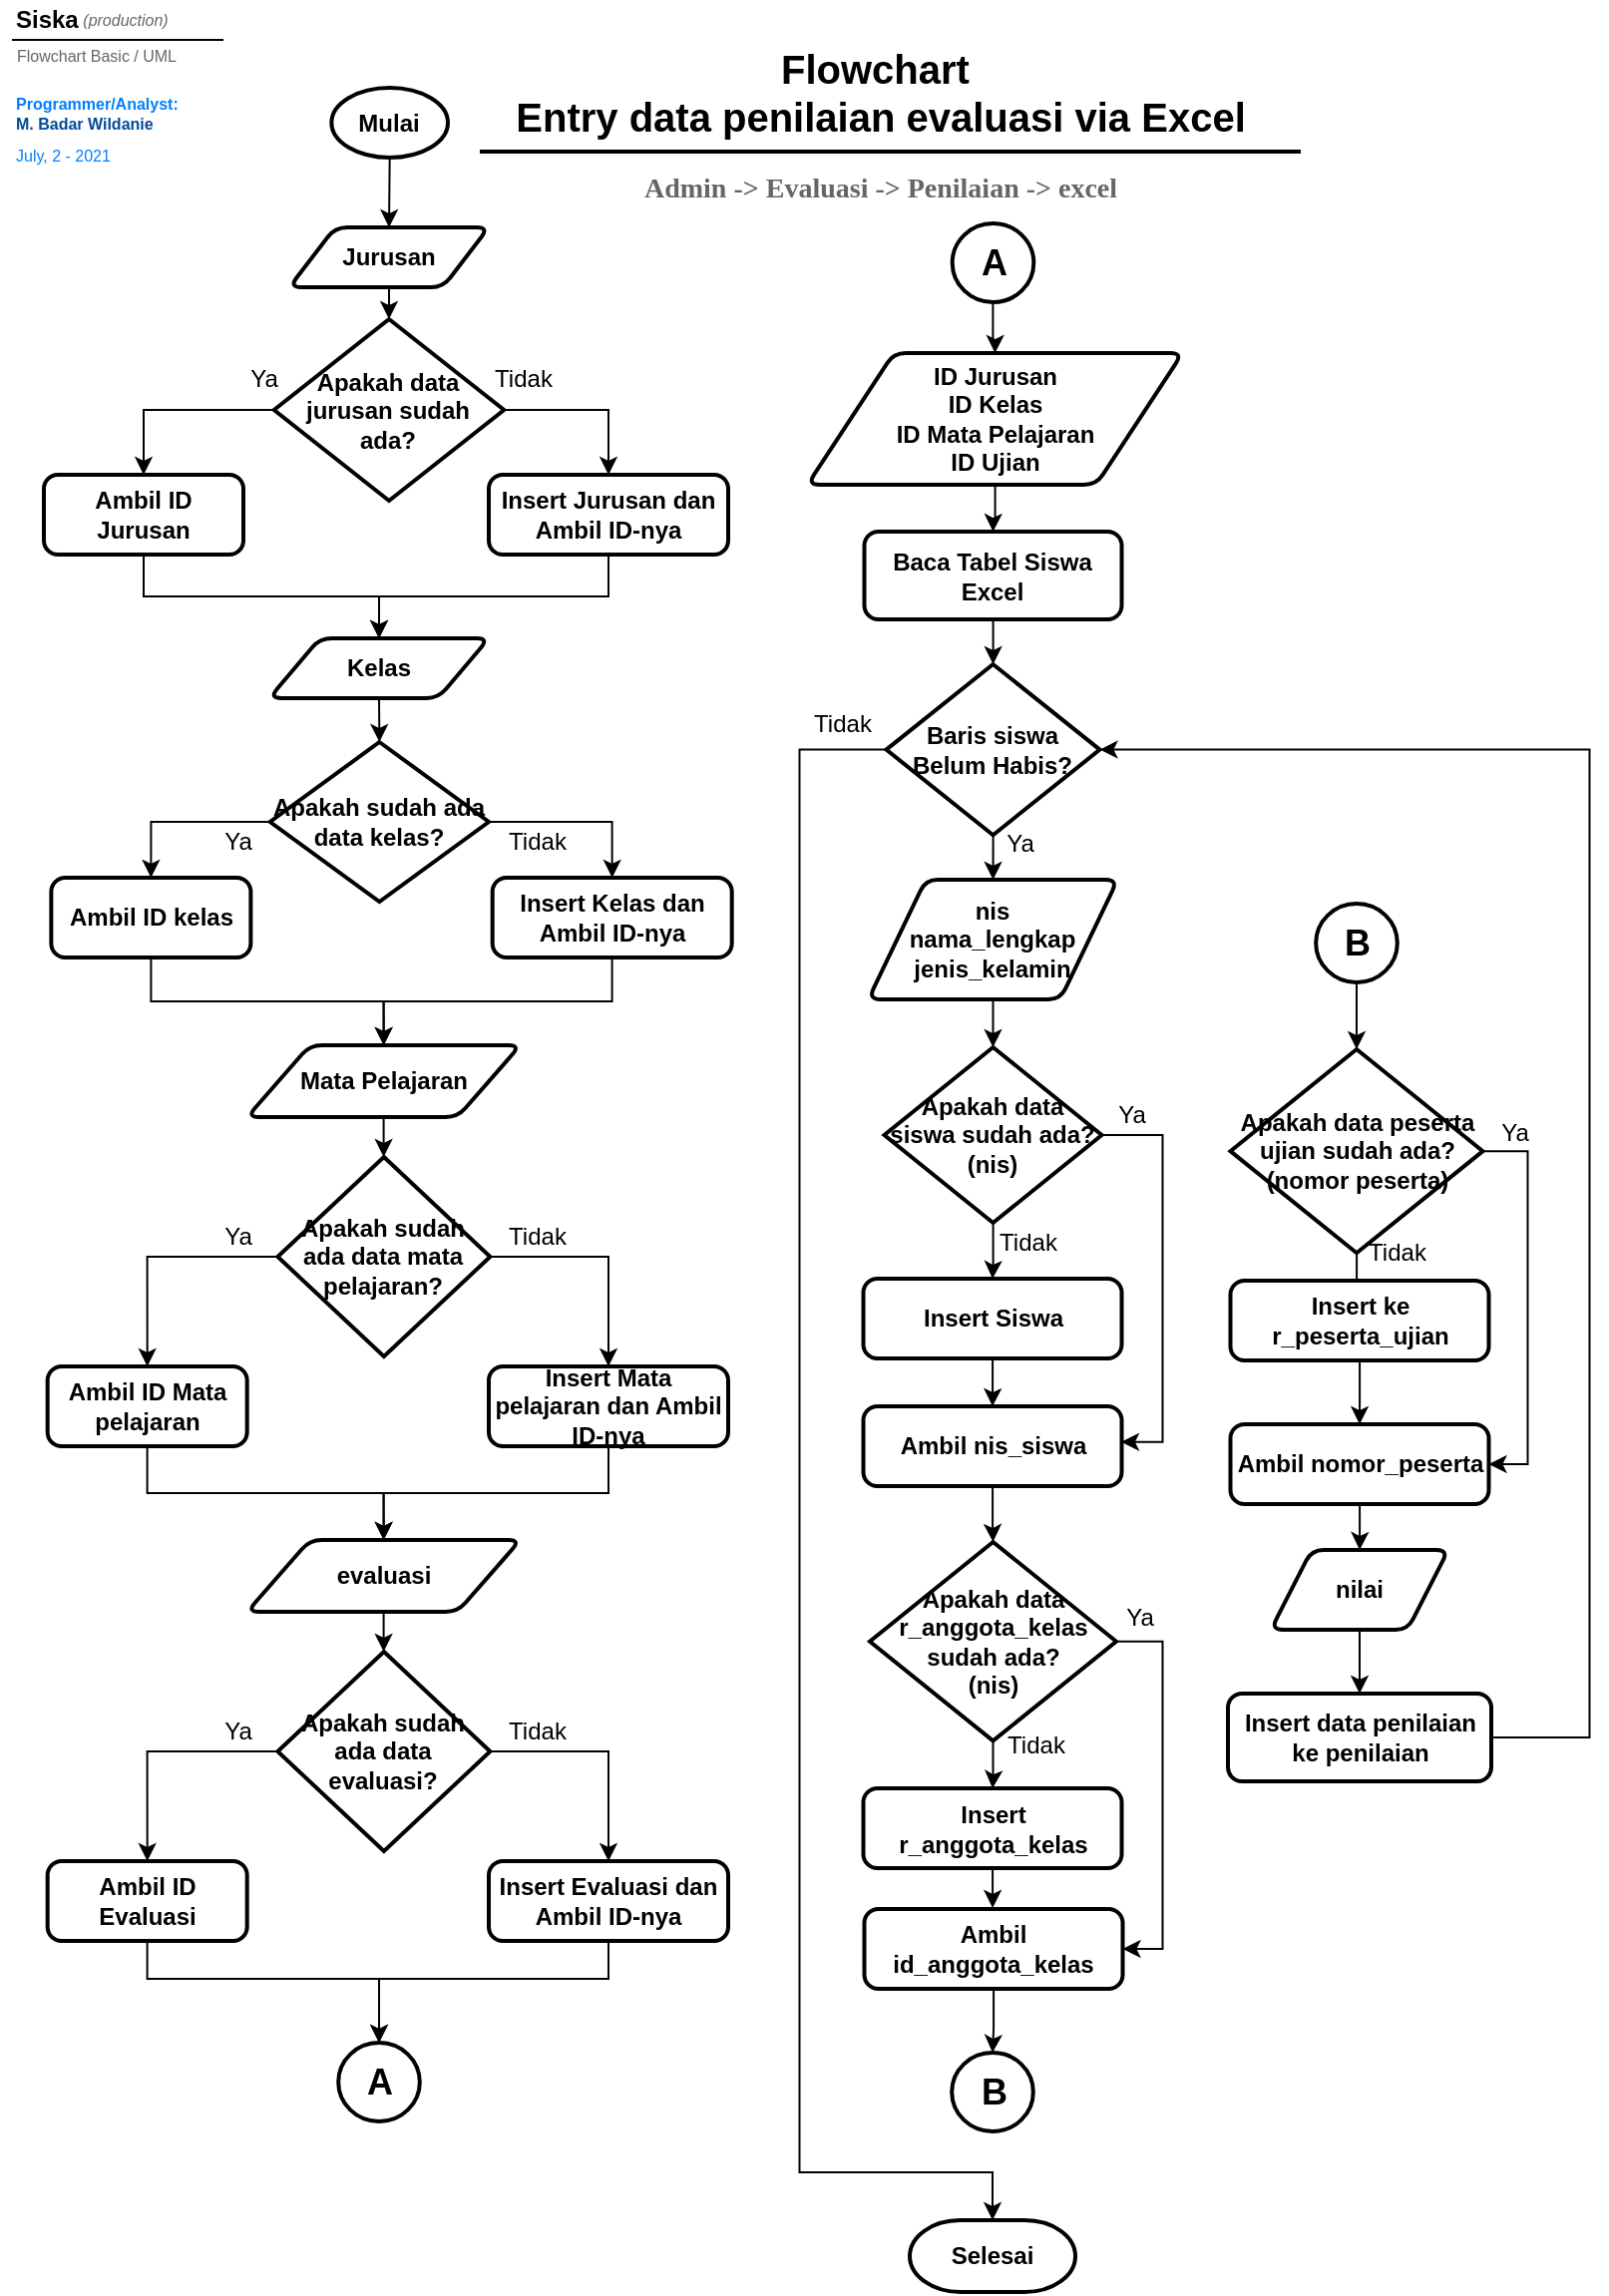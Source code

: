 <mxfile version="14.6.13" type="device"><diagram id="C5RBs43oDa-KdzZeNtuy" name="Page-1"><mxGraphModel dx="852" dy="504" grid="1" gridSize="4" guides="1" tooltips="1" connect="1" arrows="1" fold="1" page="1" pageScale="1" pageWidth="827" pageHeight="1169" math="0" shadow="0"><root><mxCell id="WIyWlLk6GJQsqaUBKTNV-0"/><mxCell id="WIyWlLk6GJQsqaUBKTNV-1" parent="WIyWlLk6GJQsqaUBKTNV-0"/><mxCell id="duIPiLzM7NT2TUCMwSZv-18" style="edgeStyle=orthogonalEdgeStyle;rounded=0;orthogonalLoop=1;jettySize=auto;html=1;exitX=0.5;exitY=1;exitDx=0;exitDy=0;exitPerimeter=0;entryX=0.5;entryY=0;entryDx=0;entryDy=0;fontSize=12;" parent="WIyWlLk6GJQsqaUBKTNV-1" source="duIPiLzM7NT2TUCMwSZv-13" target="duIPiLzM7NT2TUCMwSZv-15" edge="1"><mxGeometry relative="1" as="geometry"/></mxCell><mxCell id="duIPiLzM7NT2TUCMwSZv-13" value="Mulai" style="strokeWidth=2;html=1;shape=mxgraph.flowchart.start_1;whiteSpace=wrap;fontStyle=1;fontSize=12;" parent="WIyWlLk6GJQsqaUBKTNV-1" vertex="1"><mxGeometry x="174.17" y="60" width="58.34" height="35" as="geometry"/></mxCell><mxCell id="duIPiLzM7NT2TUCMwSZv-26" style="edgeStyle=orthogonalEdgeStyle;rounded=0;orthogonalLoop=1;jettySize=auto;html=1;exitX=0.5;exitY=1;exitDx=0;exitDy=0;entryX=0.5;entryY=0;entryDx=0;entryDy=0;fontSize=12;" parent="WIyWlLk6GJQsqaUBKTNV-1" source="duIPiLzM7NT2TUCMwSZv-14" target="duIPiLzM7NT2TUCMwSZv-25" edge="1"><mxGeometry relative="1" as="geometry"/></mxCell><mxCell id="duIPiLzM7NT2TUCMwSZv-14" value="&lt;b&gt;Ambil ID Jurusan&lt;/b&gt;" style="rounded=1;whiteSpace=wrap;html=1;absoluteArcSize=1;arcSize=14;strokeWidth=2;fontSize=12;" parent="WIyWlLk6GJQsqaUBKTNV-1" vertex="1"><mxGeometry x="30" y="254" width="100" height="40" as="geometry"/></mxCell><mxCell id="duIPiLzM7NT2TUCMwSZv-17" style="edgeStyle=orthogonalEdgeStyle;rounded=0;orthogonalLoop=1;jettySize=auto;html=1;exitX=0.5;exitY=1;exitDx=0;exitDy=0;entryX=0.5;entryY=0;entryDx=0;entryDy=0;entryPerimeter=0;fontSize=12;" parent="WIyWlLk6GJQsqaUBKTNV-1" source="duIPiLzM7NT2TUCMwSZv-15" target="duIPiLzM7NT2TUCMwSZv-16" edge="1"><mxGeometry relative="1" as="geometry"/></mxCell><mxCell id="duIPiLzM7NT2TUCMwSZv-15" value="Jurusan" style="shape=parallelogram;html=1;strokeWidth=2;perimeter=parallelogramPerimeter;whiteSpace=wrap;rounded=1;arcSize=12;size=0.23;fontSize=12;fontStyle=1" parent="WIyWlLk6GJQsqaUBKTNV-1" vertex="1"><mxGeometry x="153" y="130" width="100" height="30" as="geometry"/></mxCell><mxCell id="duIPiLzM7NT2TUCMwSZv-19" style="edgeStyle=orthogonalEdgeStyle;rounded=0;orthogonalLoop=1;jettySize=auto;html=1;exitX=0;exitY=0.5;exitDx=0;exitDy=0;exitPerimeter=0;fontSize=12;entryX=0.5;entryY=0;entryDx=0;entryDy=0;" parent="WIyWlLk6GJQsqaUBKTNV-1" source="duIPiLzM7NT2TUCMwSZv-16" target="duIPiLzM7NT2TUCMwSZv-14" edge="1"><mxGeometry relative="1" as="geometry"/></mxCell><mxCell id="duIPiLzM7NT2TUCMwSZv-22" style="edgeStyle=orthogonalEdgeStyle;rounded=0;orthogonalLoop=1;jettySize=auto;html=1;exitX=1;exitY=0.5;exitDx=0;exitDy=0;exitPerimeter=0;entryX=0.5;entryY=0;entryDx=0;entryDy=0;fontSize=12;" parent="WIyWlLk6GJQsqaUBKTNV-1" source="duIPiLzM7NT2TUCMwSZv-16" target="duIPiLzM7NT2TUCMwSZv-21" edge="1"><mxGeometry relative="1" as="geometry"/></mxCell><mxCell id="duIPiLzM7NT2TUCMwSZv-16" value="Apakah data jurusan sudah ada?" style="strokeWidth=2;html=1;shape=mxgraph.flowchart.decision;whiteSpace=wrap;fontSize=12;fontStyle=1" parent="WIyWlLk6GJQsqaUBKTNV-1" vertex="1"><mxGeometry x="145.36" y="176" width="115.27" height="91" as="geometry"/></mxCell><mxCell id="duIPiLzM7NT2TUCMwSZv-20" value="Ya" style="text;html=1;align=center;verticalAlign=middle;resizable=0;points=[];autosize=1;strokeColor=none;fontSize=12;" parent="WIyWlLk6GJQsqaUBKTNV-1" vertex="1"><mxGeometry x="125" y="196" width="30" height="20" as="geometry"/></mxCell><mxCell id="duIPiLzM7NT2TUCMwSZv-27" style="edgeStyle=orthogonalEdgeStyle;rounded=0;orthogonalLoop=1;jettySize=auto;html=1;entryX=0.5;entryY=0;entryDx=0;entryDy=0;fontSize=12;" parent="WIyWlLk6GJQsqaUBKTNV-1" source="duIPiLzM7NT2TUCMwSZv-21" target="duIPiLzM7NT2TUCMwSZv-25" edge="1"><mxGeometry relative="1" as="geometry"/></mxCell><mxCell id="duIPiLzM7NT2TUCMwSZv-21" value="&lt;b&gt;Insert Jurusan dan Ambil ID-nya&lt;/b&gt;" style="rounded=1;whiteSpace=wrap;html=1;absoluteArcSize=1;arcSize=14;strokeWidth=2;fontSize=12;" parent="WIyWlLk6GJQsqaUBKTNV-1" vertex="1"><mxGeometry x="253" y="254" width="120" height="40" as="geometry"/></mxCell><mxCell id="duIPiLzM7NT2TUCMwSZv-23" value="Tidak" style="text;html=1;align=center;verticalAlign=middle;resizable=0;points=[];autosize=1;strokeColor=none;fontSize=12;" parent="WIyWlLk6GJQsqaUBKTNV-1" vertex="1"><mxGeometry x="250" y="196" width="40" height="20" as="geometry"/></mxCell><mxCell id="duIPiLzM7NT2TUCMwSZv-29" style="edgeStyle=orthogonalEdgeStyle;rounded=0;orthogonalLoop=1;jettySize=auto;html=1;exitX=0.5;exitY=1;exitDx=0;exitDy=0;entryX=0.5;entryY=0;entryDx=0;entryDy=0;entryPerimeter=0;fontSize=12;" parent="WIyWlLk6GJQsqaUBKTNV-1" source="duIPiLzM7NT2TUCMwSZv-25" target="duIPiLzM7NT2TUCMwSZv-28" edge="1"><mxGeometry relative="1" as="geometry"/></mxCell><mxCell id="duIPiLzM7NT2TUCMwSZv-25" value="Kelas" style="shape=parallelogram;html=1;strokeWidth=2;perimeter=parallelogramPerimeter;whiteSpace=wrap;rounded=1;arcSize=12;size=0.23;fontSize=12;fontStyle=1" parent="WIyWlLk6GJQsqaUBKTNV-1" vertex="1"><mxGeometry x="143" y="336" width="110" height="30" as="geometry"/></mxCell><mxCell id="duIPiLzM7NT2TUCMwSZv-32" style="edgeStyle=orthogonalEdgeStyle;rounded=0;orthogonalLoop=1;jettySize=auto;html=1;entryX=0.5;entryY=0;entryDx=0;entryDy=0;fontSize=12;exitX=1;exitY=0.5;exitDx=0;exitDy=0;exitPerimeter=0;" parent="WIyWlLk6GJQsqaUBKTNV-1" source="duIPiLzM7NT2TUCMwSZv-28" target="duIPiLzM7NT2TUCMwSZv-31" edge="1"><mxGeometry relative="1" as="geometry"><mxPoint x="271.84" y="448" as="sourcePoint"/><Array as="points"><mxPoint x="315" y="428"/></Array></mxGeometry></mxCell><mxCell id="duIPiLzM7NT2TUCMwSZv-33" style="edgeStyle=orthogonalEdgeStyle;rounded=0;orthogonalLoop=1;jettySize=auto;html=1;entryX=0.5;entryY=0;entryDx=0;entryDy=0;fontSize=12;" parent="WIyWlLk6GJQsqaUBKTNV-1" source="duIPiLzM7NT2TUCMwSZv-28" target="duIPiLzM7NT2TUCMwSZv-30" edge="1"><mxGeometry relative="1" as="geometry"/></mxCell><mxCell id="duIPiLzM7NT2TUCMwSZv-28" value="Apakah sudah ada data kelas?" style="strokeWidth=2;html=1;shape=mxgraph.flowchart.decision;whiteSpace=wrap;fontSize=12;fontStyle=1" parent="WIyWlLk6GJQsqaUBKTNV-1" vertex="1"><mxGeometry x="143.37" y="388" width="109.63" height="80" as="geometry"/></mxCell><mxCell id="duIPiLzM7NT2TUCMwSZv-39" style="edgeStyle=orthogonalEdgeStyle;rounded=0;orthogonalLoop=1;jettySize=auto;html=1;entryX=0.5;entryY=0;entryDx=0;entryDy=0;fontSize=12;" parent="WIyWlLk6GJQsqaUBKTNV-1" source="duIPiLzM7NT2TUCMwSZv-30" target="duIPiLzM7NT2TUCMwSZv-38" edge="1"><mxGeometry relative="1" as="geometry"/></mxCell><mxCell id="duIPiLzM7NT2TUCMwSZv-30" value="&lt;b&gt;Ambil ID kelas&lt;/b&gt;" style="rounded=1;whiteSpace=wrap;html=1;absoluteArcSize=1;arcSize=14;strokeWidth=2;fontSize=12;" parent="WIyWlLk6GJQsqaUBKTNV-1" vertex="1"><mxGeometry x="33.68" y="456" width="100" height="40" as="geometry"/></mxCell><mxCell id="duIPiLzM7NT2TUCMwSZv-40" style="edgeStyle=orthogonalEdgeStyle;rounded=0;orthogonalLoop=1;jettySize=auto;html=1;entryX=0.5;entryY=0;entryDx=0;entryDy=0;fontSize=12;" parent="WIyWlLk6GJQsqaUBKTNV-1" source="duIPiLzM7NT2TUCMwSZv-31" target="duIPiLzM7NT2TUCMwSZv-38" edge="1"><mxGeometry relative="1" as="geometry"/></mxCell><mxCell id="duIPiLzM7NT2TUCMwSZv-31" value="&lt;b&gt;Insert Kelas dan Ambil ID-nya&lt;/b&gt;" style="rounded=1;whiteSpace=wrap;html=1;absoluteArcSize=1;arcSize=14;strokeWidth=2;fontSize=12;" parent="WIyWlLk6GJQsqaUBKTNV-1" vertex="1"><mxGeometry x="254.84" y="456" width="120" height="40" as="geometry"/></mxCell><mxCell id="duIPiLzM7NT2TUCMwSZv-36" value="Ya" style="text;html=1;align=center;verticalAlign=middle;resizable=0;points=[];autosize=1;strokeColor=none;fontSize=12;" parent="WIyWlLk6GJQsqaUBKTNV-1" vertex="1"><mxGeometry x="111.84" y="428" width="30" height="20" as="geometry"/></mxCell><mxCell id="duIPiLzM7NT2TUCMwSZv-37" value="Tidak" style="text;html=1;align=center;verticalAlign=middle;resizable=0;points=[];autosize=1;strokeColor=none;fontSize=12;" parent="WIyWlLk6GJQsqaUBKTNV-1" vertex="1"><mxGeometry x="256.83" y="428" width="40" height="20" as="geometry"/></mxCell><mxCell id="duIPiLzM7NT2TUCMwSZv-59" style="edgeStyle=orthogonalEdgeStyle;rounded=0;orthogonalLoop=1;jettySize=auto;html=1;entryX=0.5;entryY=0;entryDx=0;entryDy=0;entryPerimeter=0;fontSize=12;" parent="WIyWlLk6GJQsqaUBKTNV-1" source="duIPiLzM7NT2TUCMwSZv-38" target="duIPiLzM7NT2TUCMwSZv-58" edge="1"><mxGeometry relative="1" as="geometry"/></mxCell><mxCell id="duIPiLzM7NT2TUCMwSZv-38" value="Mata Pelajaran" style="shape=parallelogram;html=1;strokeWidth=2;perimeter=parallelogramPerimeter;whiteSpace=wrap;rounded=1;arcSize=12;size=0.23;fontSize=12;fontStyle=1" parent="WIyWlLk6GJQsqaUBKTNV-1" vertex="1"><mxGeometry x="131.84" y="540" width="137" height="36" as="geometry"/></mxCell><mxCell id="duIPiLzM7NT2TUCMwSZv-49" style="edgeStyle=orthogonalEdgeStyle;rounded=0;orthogonalLoop=1;jettySize=auto;html=1;entryX=0.5;entryY=0;entryDx=0;entryDy=0;fontSize=12;exitX=1;exitY=0.5;exitDx=0;exitDy=0;exitPerimeter=0;" parent="WIyWlLk6GJQsqaUBKTNV-1" source="duIPiLzM7NT2TUCMwSZv-58" target="duIPiLzM7NT2TUCMwSZv-54" edge="1"><mxGeometry relative="1" as="geometry"><mxPoint x="270.0" y="636" as="sourcePoint"/><Array as="points"><mxPoint x="312.84" y="646"/></Array></mxGeometry></mxCell><mxCell id="duIPiLzM7NT2TUCMwSZv-50" style="edgeStyle=orthogonalEdgeStyle;rounded=0;orthogonalLoop=1;jettySize=auto;html=1;entryX=0.5;entryY=0;entryDx=0;entryDy=0;fontSize=12;" parent="WIyWlLk6GJQsqaUBKTNV-1" source="duIPiLzM7NT2TUCMwSZv-58" target="duIPiLzM7NT2TUCMwSZv-52" edge="1"><mxGeometry relative="1" as="geometry"/></mxCell><mxCell id="duIPiLzM7NT2TUCMwSZv-122" style="edgeStyle=orthogonalEdgeStyle;rounded=0;orthogonalLoop=1;jettySize=auto;html=1;entryX=0.5;entryY=0;entryDx=0;entryDy=0;fontSize=12;" parent="WIyWlLk6GJQsqaUBKTNV-1" source="duIPiLzM7NT2TUCMwSZv-52" target="duIPiLzM7NT2TUCMwSZv-113" edge="1"><mxGeometry relative="1" as="geometry"/></mxCell><mxCell id="duIPiLzM7NT2TUCMwSZv-52" value="&lt;b&gt;Ambil ID Mata pelajaran&lt;/b&gt;" style="rounded=1;whiteSpace=wrap;html=1;absoluteArcSize=1;arcSize=14;strokeWidth=2;fontSize=12;" parent="WIyWlLk6GJQsqaUBKTNV-1" vertex="1"><mxGeometry x="31.84" y="701" width="100" height="40" as="geometry"/></mxCell><mxCell id="duIPiLzM7NT2TUCMwSZv-121" style="edgeStyle=orthogonalEdgeStyle;rounded=0;orthogonalLoop=1;jettySize=auto;html=1;fontSize=12;" parent="WIyWlLk6GJQsqaUBKTNV-1" source="duIPiLzM7NT2TUCMwSZv-54" target="duIPiLzM7NT2TUCMwSZv-113" edge="1"><mxGeometry relative="1" as="geometry"/></mxCell><mxCell id="duIPiLzM7NT2TUCMwSZv-54" value="&lt;b&gt;Insert Mata pelajaran dan Ambil ID-nya&lt;/b&gt;" style="rounded=1;whiteSpace=wrap;html=1;absoluteArcSize=1;arcSize=14;strokeWidth=2;fontSize=12;" parent="WIyWlLk6GJQsqaUBKTNV-1" vertex="1"><mxGeometry x="253.0" y="701" width="120" height="40" as="geometry"/></mxCell><mxCell id="duIPiLzM7NT2TUCMwSZv-55" value="Ya" style="text;html=1;align=center;verticalAlign=middle;resizable=0;points=[];autosize=1;strokeColor=none;fontSize=12;" parent="WIyWlLk6GJQsqaUBKTNV-1" vertex="1"><mxGeometry x="111.84" y="626" width="30" height="20" as="geometry"/></mxCell><mxCell id="duIPiLzM7NT2TUCMwSZv-56" value="Tidak" style="text;html=1;align=center;verticalAlign=middle;resizable=0;points=[];autosize=1;strokeColor=none;fontSize=12;" parent="WIyWlLk6GJQsqaUBKTNV-1" vertex="1"><mxGeometry x="256.83" y="626" width="40" height="20" as="geometry"/></mxCell><mxCell id="duIPiLzM7NT2TUCMwSZv-58" value="Apakah sudah ada data mata pelajaran?" style="strokeWidth=2;html=1;shape=mxgraph.flowchart.decision;whiteSpace=wrap;fontSize=12;fontStyle=1" parent="WIyWlLk6GJQsqaUBKTNV-1" vertex="1"><mxGeometry x="147.2" y="596" width="106.48" height="100" as="geometry"/></mxCell><mxCell id="duIPiLzM7NT2TUCMwSZv-66" style="edgeStyle=orthogonalEdgeStyle;rounded=0;orthogonalLoop=1;jettySize=auto;html=1;entryX=0.5;entryY=0;entryDx=0;entryDy=0;fontSize=18;" parent="WIyWlLk6GJQsqaUBKTNV-1" source="duIPiLzM7NT2TUCMwSZv-64" target="duIPiLzM7NT2TUCMwSZv-65" edge="1"><mxGeometry relative="1" as="geometry"/></mxCell><mxCell id="duIPiLzM7NT2TUCMwSZv-64" value="A" style="verticalLabelPosition=middle;verticalAlign=middle;html=1;shape=mxgraph.flowchart.on-page_reference;fontSize=18;strokeWidth=2;fontStyle=1;labelPosition=center;align=center;" parent="WIyWlLk6GJQsqaUBKTNV-1" vertex="1"><mxGeometry x="485.34" y="128" width="40.81" height="39.5" as="geometry"/></mxCell><mxCell id="duIPiLzM7NT2TUCMwSZv-77" style="edgeStyle=orthogonalEdgeStyle;rounded=0;orthogonalLoop=1;jettySize=auto;html=1;entryX=0.5;entryY=0;entryDx=0;entryDy=0;fontSize=12;" parent="WIyWlLk6GJQsqaUBKTNV-1" source="duIPiLzM7NT2TUCMwSZv-65" target="duIPiLzM7NT2TUCMwSZv-76" edge="1"><mxGeometry relative="1" as="geometry"/></mxCell><mxCell id="duIPiLzM7NT2TUCMwSZv-65" value="ID Jurusan&lt;br&gt;ID Kelas&lt;br&gt;ID Mata Pelajaran&lt;br&gt;ID Ujian" style="shape=parallelogram;html=1;strokeWidth=2;perimeter=parallelogramPerimeter;whiteSpace=wrap;rounded=1;arcSize=12;size=0.23;fontSize=12;fontStyle=1" parent="WIyWlLk6GJQsqaUBKTNV-1" vertex="1"><mxGeometry x="412.75" y="193" width="188" height="66" as="geometry"/></mxCell><mxCell id="duIPiLzM7NT2TUCMwSZv-71" style="edgeStyle=orthogonalEdgeStyle;rounded=0;orthogonalLoop=1;jettySize=auto;html=1;entryX=0.5;entryY=0;entryDx=0;entryDy=0;fontSize=12;" parent="WIyWlLk6GJQsqaUBKTNV-1" source="duIPiLzM7NT2TUCMwSZv-68" target="duIPiLzM7NT2TUCMwSZv-70" edge="1"><mxGeometry relative="1" as="geometry"/></mxCell><mxCell id="WU67nW3TLR3g-rIXpEYd-12" style="edgeStyle=orthogonalEdgeStyle;rounded=0;orthogonalLoop=1;jettySize=auto;html=1;entryX=0.5;entryY=0;entryDx=0;entryDy=0;entryPerimeter=0;" parent="WIyWlLk6GJQsqaUBKTNV-1" source="duIPiLzM7NT2TUCMwSZv-68" target="WU67nW3TLR3g-rIXpEYd-11" edge="1"><mxGeometry relative="1" as="geometry"><Array as="points"><mxPoint x="408.75" y="392"/><mxPoint x="408.75" y="1105"/><mxPoint x="505.75" y="1105"/></Array></mxGeometry></mxCell><mxCell id="duIPiLzM7NT2TUCMwSZv-68" value="&lt;font style=&quot;font-size: 12px&quot;&gt;&lt;b style=&quot;font-size: 12px&quot;&gt;Baris siswa Belum Habis?&lt;/b&gt;&lt;/font&gt;" style="strokeWidth=2;html=1;shape=mxgraph.flowchart.decision;whiteSpace=wrap;fontSize=12;align=center;" parent="WIyWlLk6GJQsqaUBKTNV-1" vertex="1"><mxGeometry x="452.25" y="349" width="107" height="85.6" as="geometry"/></mxCell><mxCell id="duIPiLzM7NT2TUCMwSZv-73" style="edgeStyle=orthogonalEdgeStyle;rounded=0;orthogonalLoop=1;jettySize=auto;html=1;exitX=0.5;exitY=1;exitDx=0;exitDy=0;entryX=0.5;entryY=0;entryDx=0;entryDy=0;entryPerimeter=0;fontSize=12;" parent="WIyWlLk6GJQsqaUBKTNV-1" source="duIPiLzM7NT2TUCMwSZv-70" target="duIPiLzM7NT2TUCMwSZv-72" edge="1"><mxGeometry relative="1" as="geometry"/></mxCell><mxCell id="duIPiLzM7NT2TUCMwSZv-70" value="&lt;b&gt;nis&lt;br&gt;nama_lengkap&lt;br&gt;jenis_kelamin&lt;br&gt;&lt;/b&gt;" style="shape=parallelogram;html=1;strokeWidth=2;perimeter=parallelogramPerimeter;whiteSpace=wrap;rounded=1;arcSize=12;size=0.23;fontSize=12;align=center;" parent="WIyWlLk6GJQsqaUBKTNV-1" vertex="1"><mxGeometry x="443.25" y="457" width="125" height="60" as="geometry"/></mxCell><mxCell id="duIPiLzM7NT2TUCMwSZv-86" style="edgeStyle=orthogonalEdgeStyle;rounded=0;orthogonalLoop=1;jettySize=auto;html=1;entryX=0.5;entryY=0;entryDx=0;entryDy=0;fontSize=12;" parent="WIyWlLk6GJQsqaUBKTNV-1" source="duIPiLzM7NT2TUCMwSZv-72" target="duIPiLzM7NT2TUCMwSZv-82" edge="1"><mxGeometry relative="1" as="geometry"/></mxCell><mxCell id="duIPiLzM7NT2TUCMwSZv-158" style="edgeStyle=orthogonalEdgeStyle;rounded=0;orthogonalLoop=1;jettySize=auto;html=1;fontSize=12;entryX=0.998;entryY=0.447;entryDx=0;entryDy=0;entryPerimeter=0;" parent="WIyWlLk6GJQsqaUBKTNV-1" source="duIPiLzM7NT2TUCMwSZv-72" target="duIPiLzM7NT2TUCMwSZv-156" edge="1"><mxGeometry relative="1" as="geometry"><mxPoint x="590.75" y="769" as="targetPoint"/><Array as="points"><mxPoint x="590.75" y="585"/><mxPoint x="590.75" y="739"/></Array></mxGeometry></mxCell><mxCell id="duIPiLzM7NT2TUCMwSZv-72" value="Apakah data siswa sudah ada?&lt;br&gt;(nis)" style="strokeWidth=2;html=1;shape=mxgraph.flowchart.decision;whiteSpace=wrap;fontSize=12;align=center;fontStyle=1" parent="WIyWlLk6GJQsqaUBKTNV-1" vertex="1"><mxGeometry x="451.25" y="541" width="109" height="88" as="geometry"/></mxCell><mxCell id="duIPiLzM7NT2TUCMwSZv-74" value="Ya" style="text;html=1;align=center;verticalAlign=middle;resizable=0;points=[];autosize=1;strokeColor=none;fontSize=12;" parent="WIyWlLk6GJQsqaUBKTNV-1" vertex="1"><mxGeometry x="504.75" y="429" width="28" height="20" as="geometry"/></mxCell><mxCell id="duIPiLzM7NT2TUCMwSZv-78" style="edgeStyle=orthogonalEdgeStyle;rounded=0;orthogonalLoop=1;jettySize=auto;html=1;fontSize=12;" parent="WIyWlLk6GJQsqaUBKTNV-1" source="duIPiLzM7NT2TUCMwSZv-76" target="duIPiLzM7NT2TUCMwSZv-68" edge="1"><mxGeometry relative="1" as="geometry"/></mxCell><mxCell id="duIPiLzM7NT2TUCMwSZv-76" value="Baca Tabel Siswa Excel" style="rounded=1;whiteSpace=wrap;html=1;absoluteArcSize=1;arcSize=14;strokeWidth=2;fontSize=12;align=center;fontStyle=1" parent="WIyWlLk6GJQsqaUBKTNV-1" vertex="1"><mxGeometry x="441.25" y="282.5" width="129" height="44" as="geometry"/></mxCell><mxCell id="duIPiLzM7NT2TUCMwSZv-157" style="edgeStyle=orthogonalEdgeStyle;rounded=0;orthogonalLoop=1;jettySize=auto;html=1;entryX=0.5;entryY=0;entryDx=0;entryDy=0;fontSize=12;" parent="WIyWlLk6GJQsqaUBKTNV-1" source="duIPiLzM7NT2TUCMwSZv-82" target="duIPiLzM7NT2TUCMwSZv-156" edge="1"><mxGeometry relative="1" as="geometry"/></mxCell><mxCell id="duIPiLzM7NT2TUCMwSZv-82" value="Insert Siswa" style="rounded=1;whiteSpace=wrap;html=1;absoluteArcSize=1;arcSize=14;strokeWidth=2;fontSize=12;align=center;fontStyle=1" parent="WIyWlLk6GJQsqaUBKTNV-1" vertex="1"><mxGeometry x="440.75" y="657" width="129.5" height="40" as="geometry"/></mxCell><mxCell id="duIPiLzM7NT2TUCMwSZv-89" value="Ya" style="text;html=1;align=center;verticalAlign=middle;resizable=0;points=[];autosize=1;strokeColor=none;fontSize=12;" parent="WIyWlLk6GJQsqaUBKTNV-1" vertex="1"><mxGeometry x="560.75" y="565" width="28" height="20" as="geometry"/></mxCell><mxCell id="duIPiLzM7NT2TUCMwSZv-90" value="Tidak" style="text;html=1;align=center;verticalAlign=middle;resizable=0;points=[];autosize=1;strokeColor=none;fontSize=12;" parent="WIyWlLk6GJQsqaUBKTNV-1" vertex="1"><mxGeometry x="500.75" y="629" width="44" height="20" as="geometry"/></mxCell><mxCell id="duIPiLzM7NT2TUCMwSZv-112" style="edgeStyle=orthogonalEdgeStyle;rounded=0;orthogonalLoop=1;jettySize=auto;html=1;entryX=0.5;entryY=0;entryDx=0;entryDy=0;entryPerimeter=0;fontSize=12;" parent="WIyWlLk6GJQsqaUBKTNV-1" source="duIPiLzM7NT2TUCMwSZv-113" target="duIPiLzM7NT2TUCMwSZv-120" edge="1"><mxGeometry relative="1" as="geometry"/></mxCell><mxCell id="duIPiLzM7NT2TUCMwSZv-113" value="evaluasi" style="shape=parallelogram;html=1;strokeWidth=2;perimeter=parallelogramPerimeter;whiteSpace=wrap;rounded=1;arcSize=12;size=0.23;fontSize=12;fontStyle=1" parent="WIyWlLk6GJQsqaUBKTNV-1" vertex="1"><mxGeometry x="131.84" y="788" width="137" height="36" as="geometry"/></mxCell><mxCell id="duIPiLzM7NT2TUCMwSZv-114" style="edgeStyle=orthogonalEdgeStyle;rounded=0;orthogonalLoop=1;jettySize=auto;html=1;entryX=0.5;entryY=0;entryDx=0;entryDy=0;fontSize=12;exitX=1;exitY=0.5;exitDx=0;exitDy=0;exitPerimeter=0;" parent="WIyWlLk6GJQsqaUBKTNV-1" source="duIPiLzM7NT2TUCMwSZv-120" target="duIPiLzM7NT2TUCMwSZv-117" edge="1"><mxGeometry relative="1" as="geometry"><mxPoint x="270.0" y="884" as="sourcePoint"/><Array as="points"><mxPoint x="312.84" y="894"/></Array></mxGeometry></mxCell><mxCell id="duIPiLzM7NT2TUCMwSZv-115" style="edgeStyle=orthogonalEdgeStyle;rounded=0;orthogonalLoop=1;jettySize=auto;html=1;entryX=0.5;entryY=0;entryDx=0;entryDy=0;fontSize=12;" parent="WIyWlLk6GJQsqaUBKTNV-1" source="duIPiLzM7NT2TUCMwSZv-120" target="duIPiLzM7NT2TUCMwSZv-116" edge="1"><mxGeometry relative="1" as="geometry"/></mxCell><mxCell id="duIPiLzM7NT2TUCMwSZv-125" style="edgeStyle=orthogonalEdgeStyle;rounded=0;orthogonalLoop=1;jettySize=auto;html=1;entryX=0.5;entryY=0;entryDx=0;entryDy=0;entryPerimeter=0;fontSize=12;" parent="WIyWlLk6GJQsqaUBKTNV-1" source="duIPiLzM7NT2TUCMwSZv-116" target="duIPiLzM7NT2TUCMwSZv-123" edge="1"><mxGeometry relative="1" as="geometry"><Array as="points"><mxPoint x="82" y="1008"/><mxPoint x="198" y="1008"/></Array></mxGeometry></mxCell><mxCell id="duIPiLzM7NT2TUCMwSZv-116" value="&lt;b&gt;Ambil ID Evaluasi&lt;/b&gt;" style="rounded=1;whiteSpace=wrap;html=1;absoluteArcSize=1;arcSize=14;strokeWidth=2;fontSize=12;" parent="WIyWlLk6GJQsqaUBKTNV-1" vertex="1"><mxGeometry x="31.84" y="949" width="100" height="40" as="geometry"/></mxCell><mxCell id="duIPiLzM7NT2TUCMwSZv-124" style="edgeStyle=orthogonalEdgeStyle;rounded=0;orthogonalLoop=1;jettySize=auto;html=1;entryX=0.5;entryY=0;entryDx=0;entryDy=0;entryPerimeter=0;fontSize=12;" parent="WIyWlLk6GJQsqaUBKTNV-1" source="duIPiLzM7NT2TUCMwSZv-117" target="duIPiLzM7NT2TUCMwSZv-123" edge="1"><mxGeometry relative="1" as="geometry"><Array as="points"><mxPoint x="313" y="1008"/><mxPoint x="198" y="1008"/></Array></mxGeometry></mxCell><mxCell id="duIPiLzM7NT2TUCMwSZv-117" value="&lt;b&gt;Insert Evaluasi dan Ambil ID-nya&lt;/b&gt;" style="rounded=1;whiteSpace=wrap;html=1;absoluteArcSize=1;arcSize=14;strokeWidth=2;fontSize=12;" parent="WIyWlLk6GJQsqaUBKTNV-1" vertex="1"><mxGeometry x="253.0" y="949" width="120" height="40" as="geometry"/></mxCell><mxCell id="duIPiLzM7NT2TUCMwSZv-118" value="Ya" style="text;html=1;align=center;verticalAlign=middle;resizable=0;points=[];autosize=1;strokeColor=none;fontSize=12;" parent="WIyWlLk6GJQsqaUBKTNV-1" vertex="1"><mxGeometry x="111.84" y="874" width="30" height="20" as="geometry"/></mxCell><mxCell id="duIPiLzM7NT2TUCMwSZv-119" value="Tidak" style="text;html=1;align=center;verticalAlign=middle;resizable=0;points=[];autosize=1;strokeColor=none;fontSize=12;" parent="WIyWlLk6GJQsqaUBKTNV-1" vertex="1"><mxGeometry x="256.83" y="874" width="40" height="20" as="geometry"/></mxCell><mxCell id="duIPiLzM7NT2TUCMwSZv-120" value="Apakah sudah ada data evaluasi?" style="strokeWidth=2;html=1;shape=mxgraph.flowchart.decision;whiteSpace=wrap;fontSize=12;fontStyle=1" parent="WIyWlLk6GJQsqaUBKTNV-1" vertex="1"><mxGeometry x="147.2" y="844" width="106.48" height="100" as="geometry"/></mxCell><mxCell id="duIPiLzM7NT2TUCMwSZv-123" value="A" style="verticalLabelPosition=middle;verticalAlign=middle;html=1;shape=mxgraph.flowchart.on-page_reference;fontSize=18;strokeWidth=2;fontStyle=1;labelPosition=center;align=center;" parent="WIyWlLk6GJQsqaUBKTNV-1" vertex="1"><mxGeometry x="177.6" y="1040" width="40.81" height="39.5" as="geometry"/></mxCell><mxCell id="duIPiLzM7NT2TUCMwSZv-126" style="edgeStyle=orthogonalEdgeStyle;rounded=0;orthogonalLoop=1;jettySize=auto;html=1;entryX=0.5;entryY=0;entryDx=0;entryDy=0;fontSize=12;" parent="WIyWlLk6GJQsqaUBKTNV-1" source="duIPiLzM7NT2TUCMwSZv-128" target="duIPiLzM7NT2TUCMwSZv-130" edge="1"><mxGeometry relative="1" as="geometry"/></mxCell><mxCell id="duIPiLzM7NT2TUCMwSZv-127" style="edgeStyle=orthogonalEdgeStyle;rounded=0;orthogonalLoop=1;jettySize=auto;html=1;entryX=1;entryY=0.5;entryDx=0;entryDy=0;fontSize=12;exitX=1;exitY=0.5;exitDx=0;exitDy=0;exitPerimeter=0;" parent="WIyWlLk6GJQsqaUBKTNV-1" source="duIPiLzM7NT2TUCMwSZv-128" target="duIPiLzM7NT2TUCMwSZv-131" edge="1"><mxGeometry relative="1" as="geometry"><Array as="points"><mxPoint x="773.75" y="593"/><mxPoint x="773.75" y="750"/></Array></mxGeometry></mxCell><mxCell id="duIPiLzM7NT2TUCMwSZv-128" value="Apakah data peserta ujian sudah ada?&lt;br&gt;(nomor peserta)" style="strokeWidth=2;html=1;shape=mxgraph.flowchart.decision;whiteSpace=wrap;fontSize=12;align=center;fontStyle=1" parent="WIyWlLk6GJQsqaUBKTNV-1" vertex="1"><mxGeometry x="624.75" y="542" width="126.5" height="102.13" as="geometry"/></mxCell><mxCell id="duIPiLzM7NT2TUCMwSZv-129" style="edgeStyle=orthogonalEdgeStyle;rounded=0;orthogonalLoop=1;jettySize=auto;html=1;entryX=0.5;entryY=0;entryDx=0;entryDy=0;fontSize=12;" parent="WIyWlLk6GJQsqaUBKTNV-1" source="duIPiLzM7NT2TUCMwSZv-130" target="duIPiLzM7NT2TUCMwSZv-131" edge="1"><mxGeometry relative="1" as="geometry"/></mxCell><mxCell id="duIPiLzM7NT2TUCMwSZv-130" value="Insert ke r_peserta_ujian" style="rounded=1;whiteSpace=wrap;html=1;absoluteArcSize=1;arcSize=14;strokeWidth=2;fontSize=12;align=center;fontStyle=1" parent="WIyWlLk6GJQsqaUBKTNV-1" vertex="1"><mxGeometry x="624.75" y="658" width="129.5" height="40" as="geometry"/></mxCell><mxCell id="WU67nW3TLR3g-rIXpEYd-3" style="edgeStyle=orthogonalEdgeStyle;rounded=0;orthogonalLoop=1;jettySize=auto;html=1;entryX=0.5;entryY=0;entryDx=0;entryDy=0;" parent="WIyWlLk6GJQsqaUBKTNV-1" source="duIPiLzM7NT2TUCMwSZv-131" target="WU67nW3TLR3g-rIXpEYd-2" edge="1"><mxGeometry relative="1" as="geometry"/></mxCell><mxCell id="duIPiLzM7NT2TUCMwSZv-131" value="Ambil nomor_peserta" style="rounded=1;whiteSpace=wrap;html=1;absoluteArcSize=1;arcSize=14;strokeWidth=2;fontSize=12;align=center;fontStyle=1" parent="WIyWlLk6GJQsqaUBKTNV-1" vertex="1"><mxGeometry x="624.75" y="730" width="129.5" height="40" as="geometry"/></mxCell><mxCell id="duIPiLzM7NT2TUCMwSZv-132" value="Ya" style="text;html=1;align=center;verticalAlign=middle;resizable=0;points=[];autosize=1;strokeColor=none;fontSize=12;" parent="WIyWlLk6GJQsqaUBKTNV-1" vertex="1"><mxGeometry x="753.25" y="574" width="28" height="20" as="geometry"/></mxCell><mxCell id="duIPiLzM7NT2TUCMwSZv-133" value="Tidak" style="text;html=1;align=center;verticalAlign=middle;resizable=0;points=[];autosize=1;strokeColor=none;fontSize=12;" parent="WIyWlLk6GJQsqaUBKTNV-1" vertex="1"><mxGeometry x="685.75" y="634" width="44" height="20" as="geometry"/></mxCell><mxCell id="duIPiLzM7NT2TUCMwSZv-136" style="edgeStyle=orthogonalEdgeStyle;rounded=0;orthogonalLoop=1;jettySize=auto;html=1;entryX=0.5;entryY=0;entryDx=0;entryDy=0;fontSize=12;" parent="WIyWlLk6GJQsqaUBKTNV-1" source="duIPiLzM7NT2TUCMwSZv-138" target="duIPiLzM7NT2TUCMwSZv-140" edge="1"><mxGeometry relative="1" as="geometry"/></mxCell><mxCell id="duIPiLzM7NT2TUCMwSZv-163" style="edgeStyle=orthogonalEdgeStyle;rounded=0;orthogonalLoop=1;jettySize=auto;html=1;entryX=1;entryY=0.5;entryDx=0;entryDy=0;fontSize=12;" parent="WIyWlLk6GJQsqaUBKTNV-1" source="duIPiLzM7NT2TUCMwSZv-138" target="duIPiLzM7NT2TUCMwSZv-161" edge="1"><mxGeometry relative="1" as="geometry"><Array as="points"><mxPoint x="590.75" y="839"/><mxPoint x="590.75" y="993"/></Array></mxGeometry></mxCell><mxCell id="duIPiLzM7NT2TUCMwSZv-138" value="Apakah data r_anggota_kelas&lt;br&gt;sudah ada?&lt;br&gt;(nis)" style="strokeWidth=2;html=1;shape=mxgraph.flowchart.decision;whiteSpace=wrap;fontSize=12;align=center;fontStyle=1" parent="WIyWlLk6GJQsqaUBKTNV-1" vertex="1"><mxGeometry x="444" y="789" width="123.5" height="99.71" as="geometry"/></mxCell><mxCell id="duIPiLzM7NT2TUCMwSZv-162" style="edgeStyle=orthogonalEdgeStyle;rounded=0;orthogonalLoop=1;jettySize=auto;html=1;entryX=0.5;entryY=0;entryDx=0;entryDy=0;fontSize=12;" parent="WIyWlLk6GJQsqaUBKTNV-1" source="duIPiLzM7NT2TUCMwSZv-140" target="duIPiLzM7NT2TUCMwSZv-161" edge="1"><mxGeometry relative="1" as="geometry"/></mxCell><mxCell id="duIPiLzM7NT2TUCMwSZv-140" value="Insert r_anggota_kelas" style="rounded=1;whiteSpace=wrap;html=1;absoluteArcSize=1;arcSize=14;strokeWidth=2;fontSize=12;align=center;fontStyle=1" parent="WIyWlLk6GJQsqaUBKTNV-1" vertex="1"><mxGeometry x="440.75" y="912.5" width="129.5" height="40" as="geometry"/></mxCell><mxCell id="duIPiLzM7NT2TUCMwSZv-141" value="Ya" style="text;html=1;align=center;verticalAlign=middle;resizable=0;points=[];autosize=1;strokeColor=none;fontSize=12;" parent="WIyWlLk6GJQsqaUBKTNV-1" vertex="1"><mxGeometry x="564.75" y="817" width="28" height="20" as="geometry"/></mxCell><mxCell id="duIPiLzM7NT2TUCMwSZv-142" value="Tidak" style="text;html=1;align=center;verticalAlign=middle;resizable=0;points=[];autosize=1;strokeColor=none;fontSize=12;" parent="WIyWlLk6GJQsqaUBKTNV-1" vertex="1"><mxGeometry x="504.75" y="881" width="44" height="20" as="geometry"/></mxCell><mxCell id="duIPiLzM7NT2TUCMwSZv-159" style="edgeStyle=orthogonalEdgeStyle;rounded=0;orthogonalLoop=1;jettySize=auto;html=1;entryX=0.5;entryY=0;entryDx=0;entryDy=0;entryPerimeter=0;fontSize=12;" parent="WIyWlLk6GJQsqaUBKTNV-1" source="duIPiLzM7NT2TUCMwSZv-156" target="duIPiLzM7NT2TUCMwSZv-138" edge="1"><mxGeometry relative="1" as="geometry"/></mxCell><mxCell id="duIPiLzM7NT2TUCMwSZv-156" value="Ambil nis_siswa" style="rounded=1;whiteSpace=wrap;html=1;absoluteArcSize=1;arcSize=14;strokeWidth=2;fontSize=12;align=center;fontStyle=1" parent="WIyWlLk6GJQsqaUBKTNV-1" vertex="1"><mxGeometry x="440.75" y="721" width="129.5" height="40" as="geometry"/></mxCell><mxCell id="duIPiLzM7NT2TUCMwSZv-166" style="edgeStyle=orthogonalEdgeStyle;rounded=0;orthogonalLoop=1;jettySize=auto;html=1;entryX=0.5;entryY=0;entryDx=0;entryDy=0;entryPerimeter=0;fontSize=12;" parent="WIyWlLk6GJQsqaUBKTNV-1" source="duIPiLzM7NT2TUCMwSZv-161" target="duIPiLzM7NT2TUCMwSZv-165" edge="1"><mxGeometry relative="1" as="geometry"/></mxCell><mxCell id="duIPiLzM7NT2TUCMwSZv-161" value="Ambil id_anggota_kelas" style="rounded=1;whiteSpace=wrap;html=1;absoluteArcSize=1;arcSize=14;strokeWidth=2;fontSize=12;align=center;fontStyle=1" parent="WIyWlLk6GJQsqaUBKTNV-1" vertex="1"><mxGeometry x="441.25" y="973" width="129.5" height="40" as="geometry"/></mxCell><mxCell id="duIPiLzM7NT2TUCMwSZv-165" value="B" style="verticalLabelPosition=middle;verticalAlign=middle;html=1;shape=mxgraph.flowchart.on-page_reference;fontSize=18;strokeWidth=2;fontStyle=1;labelPosition=center;align=center;" parent="WIyWlLk6GJQsqaUBKTNV-1" vertex="1"><mxGeometry x="485.1" y="1045" width="40.81" height="39.5" as="geometry"/></mxCell><mxCell id="duIPiLzM7NT2TUCMwSZv-168" style="edgeStyle=orthogonalEdgeStyle;rounded=0;orthogonalLoop=1;jettySize=auto;html=1;entryX=0.5;entryY=0;entryDx=0;entryDy=0;entryPerimeter=0;fontSize=12;" parent="WIyWlLk6GJQsqaUBKTNV-1" source="duIPiLzM7NT2TUCMwSZv-167" target="duIPiLzM7NT2TUCMwSZv-128" edge="1"><mxGeometry relative="1" as="geometry"/></mxCell><mxCell id="duIPiLzM7NT2TUCMwSZv-167" value="B" style="verticalLabelPosition=middle;verticalAlign=middle;html=1;shape=mxgraph.flowchart.on-page_reference;fontSize=18;strokeWidth=2;fontStyle=1;labelPosition=center;align=center;" parent="WIyWlLk6GJQsqaUBKTNV-1" vertex="1"><mxGeometry x="667.59" y="469" width="40.81" height="39.5" as="geometry"/></mxCell><mxCell id="WU67nW3TLR3g-rIXpEYd-8" style="edgeStyle=orthogonalEdgeStyle;rounded=0;orthogonalLoop=1;jettySize=auto;html=1;entryX=1;entryY=0.5;entryDx=0;entryDy=0;entryPerimeter=0;" parent="WIyWlLk6GJQsqaUBKTNV-1" source="WU67nW3TLR3g-rIXpEYd-1" target="duIPiLzM7NT2TUCMwSZv-68" edge="1"><mxGeometry relative="1" as="geometry"><Array as="points"><mxPoint x="804.75" y="887"/><mxPoint x="804.75" y="392"/></Array></mxGeometry></mxCell><mxCell id="WU67nW3TLR3g-rIXpEYd-1" value="&lt;b&gt;Insert data penilaian ke penilaian&lt;/b&gt;" style="rounded=1;whiteSpace=wrap;html=1;absoluteArcSize=1;arcSize=14;strokeWidth=2;" parent="WIyWlLk6GJQsqaUBKTNV-1" vertex="1"><mxGeometry x="623.5" y="865" width="132" height="44" as="geometry"/></mxCell><mxCell id="WU67nW3TLR3g-rIXpEYd-6" style="edgeStyle=orthogonalEdgeStyle;rounded=0;orthogonalLoop=1;jettySize=auto;html=1;" parent="WIyWlLk6GJQsqaUBKTNV-1" source="WU67nW3TLR3g-rIXpEYd-2" target="WU67nW3TLR3g-rIXpEYd-1" edge="1"><mxGeometry relative="1" as="geometry"/></mxCell><mxCell id="WU67nW3TLR3g-rIXpEYd-2" value="&lt;b&gt;nilai&lt;/b&gt;" style="shape=parallelogram;html=1;strokeWidth=2;perimeter=parallelogramPerimeter;whiteSpace=wrap;rounded=1;arcSize=12;size=0.23;" parent="WIyWlLk6GJQsqaUBKTNV-1" vertex="1"><mxGeometry x="645" y="793" width="89" height="40" as="geometry"/></mxCell><mxCell id="WU67nW3TLR3g-rIXpEYd-11" value="&lt;b&gt;Selesai&lt;/b&gt;" style="strokeWidth=2;html=1;shape=mxgraph.flowchart.terminator;whiteSpace=wrap;" parent="WIyWlLk6GJQsqaUBKTNV-1" vertex="1"><mxGeometry x="464.01" y="1129" width="83" height="36" as="geometry"/></mxCell><mxCell id="WU67nW3TLR3g-rIXpEYd-13" value="Tidak" style="text;html=1;align=center;verticalAlign=middle;resizable=0;points=[];autosize=1;strokeColor=none;fontSize=12;" parent="WIyWlLk6GJQsqaUBKTNV-1" vertex="1"><mxGeometry x="408" y="369" width="44" height="20" as="geometry"/></mxCell><mxCell id="pZQ3myUTdW_F_7iPY1qb-0" value="Flowchart&amp;nbsp;&lt;br&gt;Entry data penilaian evaluasi via Excel" style="text;html=1;align=center;verticalAlign=middle;resizable=0;points=[];autosize=1;strokeColor=none;fontStyle=1;fontSize=20;" parent="WIyWlLk6GJQsqaUBKTNV-1" vertex="1"><mxGeometry x="259" y="34" width="380" height="56" as="geometry"/></mxCell><mxCell id="pZQ3myUTdW_F_7iPY1qb-1" value="" style="endArrow=none;html=1;fontSize=20;fontStyle=0;strokeWidth=2;" parent="WIyWlLk6GJQsqaUBKTNV-1" edge="1"><mxGeometry width="50" height="50" relative="1" as="geometry"><mxPoint x="248.5" y="92" as="sourcePoint"/><mxPoint x="660" y="92" as="targetPoint"/></mxGeometry></mxCell><mxCell id="pZQ3myUTdW_F_7iPY1qb-2" value="&lt;font face=&quot;Fira Code&quot;&gt;Admin -&amp;gt; Evaluasi -&amp;gt; Penilaian -&amp;gt; excel&lt;/font&gt;" style="text;html=1;align=center;verticalAlign=middle;resizable=0;points=[];autosize=1;strokeColor=none;fontSize=14;fontStyle=1;fontColor=#666666;" parent="WIyWlLk6GJQsqaUBKTNV-1" vertex="1"><mxGeometry x="272.5" y="98" width="352" height="24" as="geometry"/></mxCell><mxCell id="mjiB7s5hh3TwvMRBekzw-0" value="&lt;b style=&quot;font-size: 12px;&quot;&gt;&lt;font style=&quot;font-size: 12px;&quot;&gt;Siska&lt;/font&gt;&lt;/b&gt;" style="text;html=1;strokeColor=none;fillColor=none;align=left;verticalAlign=middle;whiteSpace=wrap;rounded=0;fontSize=12;" parent="WIyWlLk6GJQsqaUBKTNV-1" vertex="1"><mxGeometry x="14" y="16" width="40" height="20" as="geometry"/></mxCell><mxCell id="mjiB7s5hh3TwvMRBekzw-1" value="&lt;i style=&quot;font-size: 8px;&quot;&gt;&lt;font style=&quot;font-size: 8px;&quot;&gt;(production)&lt;/font&gt;&lt;/i&gt;" style="text;html=1;strokeColor=none;fillColor=none;align=center;verticalAlign=middle;whiteSpace=wrap;rounded=0;fontSize=8;fontColor=#666666;" parent="WIyWlLk6GJQsqaUBKTNV-1" vertex="1"><mxGeometry x="51" y="16" width="40" height="20" as="geometry"/></mxCell><mxCell id="mjiB7s5hh3TwvMRBekzw-2" value="" style="endArrow=none;html=1;fontSize=8;exitX=0;exitY=1;exitDx=0;exitDy=0;" parent="WIyWlLk6GJQsqaUBKTNV-1" source="mjiB7s5hh3TwvMRBekzw-0" edge="1"><mxGeometry width="50" height="50" relative="1" as="geometry"><mxPoint x="40" y="65" as="sourcePoint"/><mxPoint x="120" y="36" as="targetPoint"/></mxGeometry></mxCell><mxCell id="mjiB7s5hh3TwvMRBekzw-4" value="Flowchart Basic / UML" style="text;html=1;align=center;verticalAlign=middle;resizable=0;points=[];autosize=1;strokeColor=none;fontSize=8;fontColor=#666666;" parent="WIyWlLk6GJQsqaUBKTNV-1" vertex="1"><mxGeometry x="8" y="36" width="96" height="16" as="geometry"/></mxCell><mxCell id="mjiB7s5hh3TwvMRBekzw-5" value="&lt;font color=&quot;#007fff&quot; style=&quot;font-size: 8px;&quot;&gt;Programmer/Analyst: &lt;/font&gt;&lt;br style=&quot;font-size: 8px;&quot;&gt;&lt;font style=&quot;font-size: 8px;&quot;&gt;M. Badar Wildanie&lt;/font&gt;" style="text;html=1;strokeColor=none;fillColor=none;align=left;verticalAlign=middle;whiteSpace=wrap;rounded=0;fontSize=8;fontStyle=1;fontColor=#004C99;" parent="WIyWlLk6GJQsqaUBKTNV-1" vertex="1"><mxGeometry x="14" y="63" width="72" height="20" as="geometry"/></mxCell><mxCell id="mjiB7s5hh3TwvMRBekzw-6" value="July, 2 - 2021" style="text;html=1;strokeColor=none;fillColor=none;align=left;verticalAlign=middle;whiteSpace=wrap;rounded=0;fontSize=8;fontColor=#007FFF;" parent="WIyWlLk6GJQsqaUBKTNV-1" vertex="1"><mxGeometry x="14" y="83" width="62" height="22" as="geometry"/></mxCell></root></mxGraphModel></diagram></mxfile>